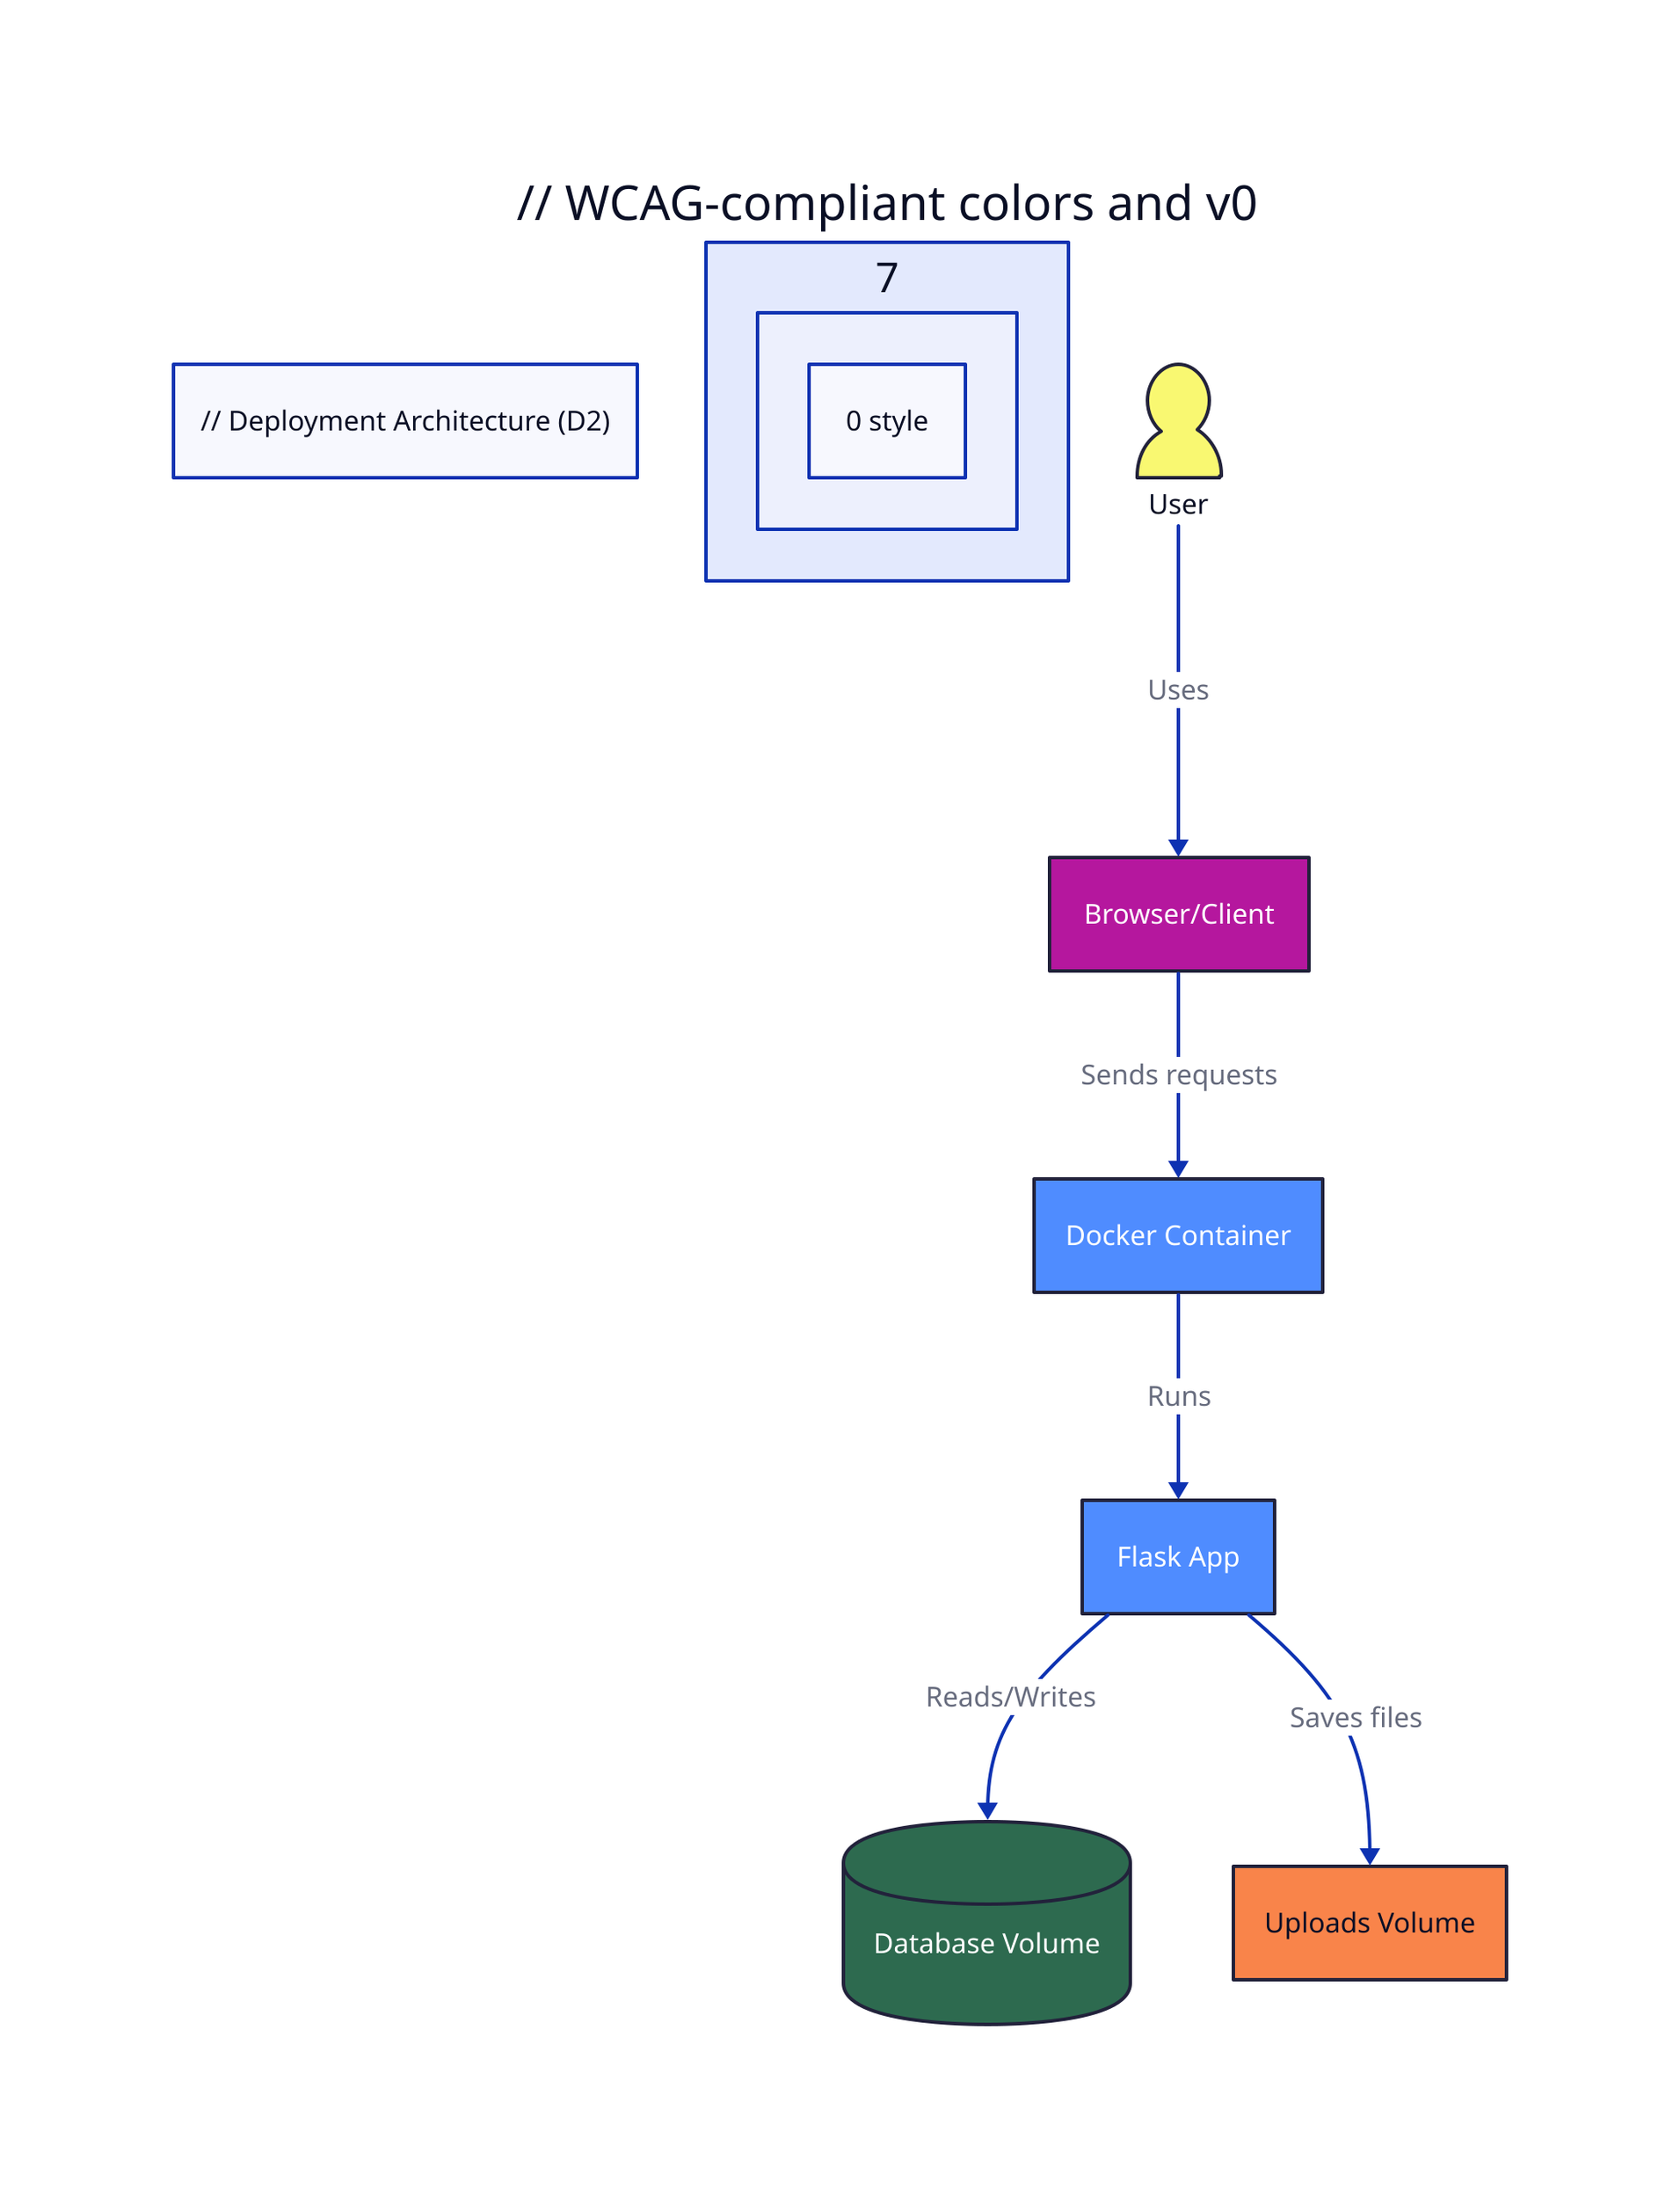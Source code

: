// Deployment Architecture (D2)
// WCAG-compliant colors and v0.7.0 style



User: {
  label: "User"
  shape: person
  style: {
    fill: "#f9f871"
    stroke: "#22223b"
  }
}
Browser: {
  label: "Browser/Client"
  shape: rectangle
  style: {
    fill: "#b5179e"
    stroke: "#22223b"
    font-color: "#ffffff"
  }
}
Docker: {
  label: "Docker Container"
  shape: rectangle
  style: {
    fill: "#4f8cff"
    stroke: "#22223b"
    font-color: "#ffffff"
  }
}
App: {
  label: "Flask App"
  shape: rectangle
  style: {
    fill: "#4f8cff"
    stroke: "#22223b"
    font-color: "#ffffff"
  }
}
DB: {
  label: "Database Volume"
  shape: cylinder
  style: {
    fill: "#2d6a4f"
    stroke: "#22223b"
    font-color: "#ffffff"
  }
}
Uploads: {
  label: "Uploads Volume"
  shape: rectangle
  style: {
    fill: "#f9844a"
    stroke: "#22223b"
  }
}

User -> Browser: "Uses"
Browser -> Docker: "Sends requests"
Docker -> App: "Runs"
App -> DB: "Reads/Writes"
App -> Uploads: "Saves files"
